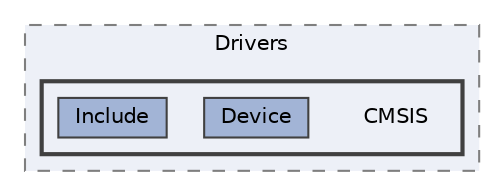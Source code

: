 digraph "Project/ecuProj/Drivers/CMSIS"
{
 // LATEX_PDF_SIZE
  bgcolor="transparent";
  edge [fontname=Helvetica,fontsize=10,labelfontname=Helvetica,labelfontsize=10];
  node [fontname=Helvetica,fontsize=10,shape=box,height=0.2,width=0.4];
  compound=true
  subgraph clusterdir_df36d02f018344e5386f52500c5100cb {
    graph [ bgcolor="#edf0f7", pencolor="grey50", label="Drivers", fontname=Helvetica,fontsize=10 style="filled,dashed", URL="dir_df36d02f018344e5386f52500c5100cb.html",tooltip=""]
  subgraph clusterdir_351cc04f0bd6c7dd5e8e2bd5e3246aaf {
    graph [ bgcolor="#edf0f7", pencolor="grey25", label="", fontname=Helvetica,fontsize=10 style="filled,bold", URL="dir_351cc04f0bd6c7dd5e8e2bd5e3246aaf.html",tooltip=""]
    dir_351cc04f0bd6c7dd5e8e2bd5e3246aaf [shape=plaintext, label="CMSIS"];
  dir_eb690ca176ed4366534c78b569047ffb [label="Device", fillcolor="#a2b4d6", color="grey25", style="filled", URL="dir_eb690ca176ed4366534c78b569047ffb.html",tooltip=""];
  dir_e89c751e7e6ff4edae7b58cc14d19d97 [label="Include", fillcolor="#a2b4d6", color="grey25", style="filled", URL="dir_e89c751e7e6ff4edae7b58cc14d19d97.html",tooltip=""];
  }
  }
}
